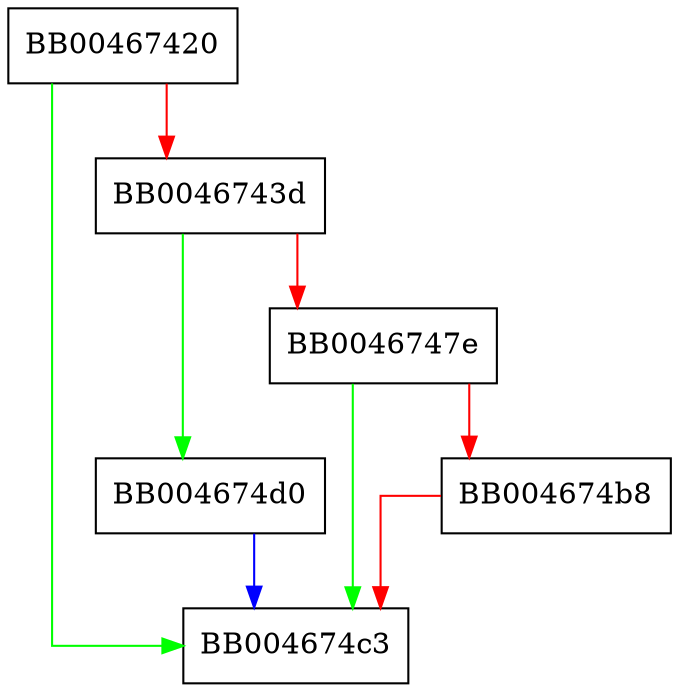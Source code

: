 digraph crls_http_cb {
  node [shape="box"];
  graph [splines=ortho];
  BB00467420 -> BB004674c3 [color="green"];
  BB00467420 -> BB0046743d [color="red"];
  BB0046743d -> BB004674d0 [color="green"];
  BB0046743d -> BB0046747e [color="red"];
  BB0046747e -> BB004674c3 [color="green"];
  BB0046747e -> BB004674b8 [color="red"];
  BB004674b8 -> BB004674c3 [color="red"];
  BB004674d0 -> BB004674c3 [color="blue"];
}
